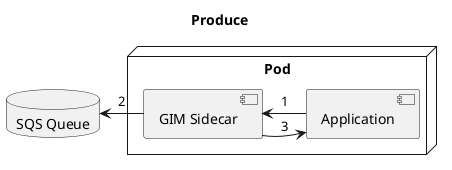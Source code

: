 @startuml produce
title Produce

database "SQS Queue" as SQS
node "Pod" {
  [Application] -left-> [GIM Sidecar]: 1
  [GIM Sidecar] -right-> [Application]: 3
}

[GIM Sidecar] -left-> SQS: 2

@enduml